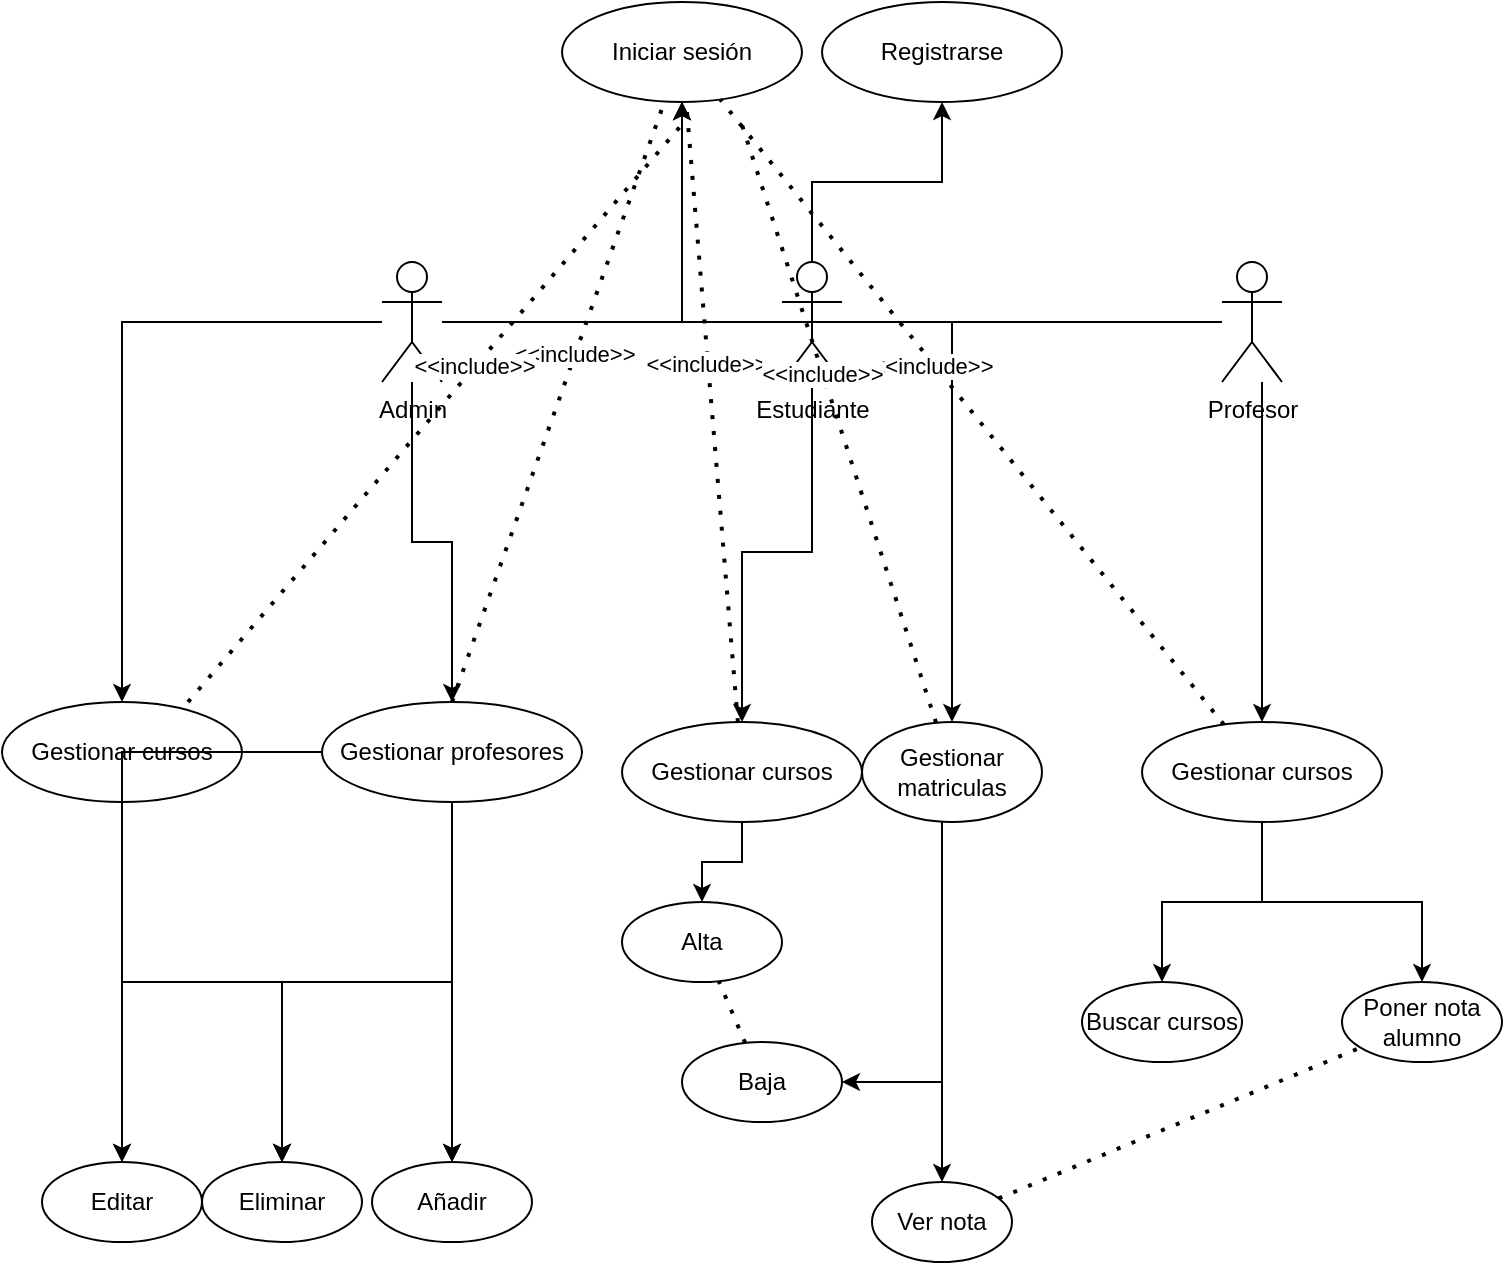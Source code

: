 <mxfile version="20.5.3" type="github">
  <diagram id="AYHsNj7UqvlPwNfMaj41" name="Pàgina-1">
    <mxGraphModel dx="767" dy="8227" grid="1" gridSize="10" guides="1" tooltips="1" connect="1" arrows="1" fold="1" page="1" pageScale="1" pageWidth="10000" pageHeight="7000" math="0" shadow="0">
      <root>
        <mxCell id="0" />
        <mxCell id="1" parent="0" />
        <mxCell id="_TnW2diXNQogOkegqYNa-44" style="edgeStyle=orthogonalEdgeStyle;rounded=0;orthogonalLoop=1;jettySize=auto;html=1;" edge="1" parent="1" source="_TnW2diXNQogOkegqYNa-1" target="_TnW2diXNQogOkegqYNa-7">
          <mxGeometry relative="1" as="geometry">
            <Array as="points">
              <mxPoint x="430" y="90" />
            </Array>
          </mxGeometry>
        </mxCell>
        <mxCell id="_TnW2diXNQogOkegqYNa-47" style="edgeStyle=orthogonalEdgeStyle;rounded=0;orthogonalLoop=1;jettySize=auto;html=1;" edge="1" parent="1" source="_TnW2diXNQogOkegqYNa-1" target="_TnW2diXNQogOkegqYNa-46">
          <mxGeometry relative="1" as="geometry" />
        </mxCell>
        <mxCell id="_TnW2diXNQogOkegqYNa-49" style="edgeStyle=orthogonalEdgeStyle;rounded=0;orthogonalLoop=1;jettySize=auto;html=1;" edge="1" parent="1" source="_TnW2diXNQogOkegqYNa-1" target="_TnW2diXNQogOkegqYNa-48">
          <mxGeometry relative="1" as="geometry" />
        </mxCell>
        <mxCell id="_TnW2diXNQogOkegqYNa-66" style="edgeStyle=orthogonalEdgeStyle;rounded=0;orthogonalLoop=1;jettySize=auto;html=1;" edge="1" parent="1" source="_TnW2diXNQogOkegqYNa-1" target="_TnW2diXNQogOkegqYNa-65">
          <mxGeometry relative="1" as="geometry" />
        </mxCell>
        <mxCell id="_TnW2diXNQogOkegqYNa-1" value="&lt;div&gt;Estudiante&lt;/div&gt;" style="shape=umlActor;verticalLabelPosition=bottom;verticalAlign=top;html=1;outlineConnect=0;" vertex="1" parent="1">
          <mxGeometry x="480" y="60" width="30" height="60" as="geometry" />
        </mxCell>
        <mxCell id="_TnW2diXNQogOkegqYNa-41" style="edgeStyle=orthogonalEdgeStyle;rounded=0;orthogonalLoop=1;jettySize=auto;html=1;" edge="1" parent="1" source="_TnW2diXNQogOkegqYNa-2" target="_TnW2diXNQogOkegqYNa-38">
          <mxGeometry relative="1" as="geometry">
            <Array as="points">
              <mxPoint x="720" y="180" />
              <mxPoint x="720" y="180" />
            </Array>
          </mxGeometry>
        </mxCell>
        <mxCell id="_TnW2diXNQogOkegqYNa-45" style="edgeStyle=orthogonalEdgeStyle;rounded=0;orthogonalLoop=1;jettySize=auto;html=1;" edge="1" parent="1" source="_TnW2diXNQogOkegqYNa-2" target="_TnW2diXNQogOkegqYNa-7">
          <mxGeometry relative="1" as="geometry" />
        </mxCell>
        <mxCell id="_TnW2diXNQogOkegqYNa-2" value="&lt;div&gt;Profesor&lt;/div&gt;" style="shape=umlActor;verticalLabelPosition=bottom;verticalAlign=top;html=1;outlineConnect=0;" vertex="1" parent="1">
          <mxGeometry x="700" y="60" width="30" height="60" as="geometry" />
        </mxCell>
        <mxCell id="_TnW2diXNQogOkegqYNa-27" style="edgeStyle=orthogonalEdgeStyle;rounded=0;orthogonalLoop=1;jettySize=auto;html=1;" edge="1" parent="1" source="_TnW2diXNQogOkegqYNa-3" target="_TnW2diXNQogOkegqYNa-11">
          <mxGeometry relative="1" as="geometry" />
        </mxCell>
        <mxCell id="_TnW2diXNQogOkegqYNa-28" style="edgeStyle=orthogonalEdgeStyle;rounded=0;orthogonalLoop=1;jettySize=auto;html=1;" edge="1" parent="1" source="_TnW2diXNQogOkegqYNa-3" target="_TnW2diXNQogOkegqYNa-14">
          <mxGeometry relative="1" as="geometry" />
        </mxCell>
        <mxCell id="_TnW2diXNQogOkegqYNa-43" style="edgeStyle=orthogonalEdgeStyle;rounded=0;orthogonalLoop=1;jettySize=auto;html=1;" edge="1" parent="1" source="_TnW2diXNQogOkegqYNa-3" target="_TnW2diXNQogOkegqYNa-7">
          <mxGeometry relative="1" as="geometry">
            <Array as="points">
              <mxPoint x="430" y="90" />
              <mxPoint x="430" y="-45" />
            </Array>
          </mxGeometry>
        </mxCell>
        <mxCell id="_TnW2diXNQogOkegqYNa-3" value="&lt;div&gt;Admin&lt;/div&gt;" style="shape=umlActor;verticalLabelPosition=bottom;verticalAlign=top;html=1;outlineConnect=0;" vertex="1" parent="1">
          <mxGeometry x="280" y="60" width="30" height="60" as="geometry" />
        </mxCell>
        <mxCell id="_TnW2diXNQogOkegqYNa-7" value="&lt;div&gt;Iniciar sesión&lt;/div&gt;" style="ellipse;whiteSpace=wrap;html=1;" vertex="1" parent="1">
          <mxGeometry x="370" y="-70" width="120" height="50" as="geometry" />
        </mxCell>
        <mxCell id="_TnW2diXNQogOkegqYNa-18" style="edgeStyle=orthogonalEdgeStyle;rounded=0;orthogonalLoop=1;jettySize=auto;html=1;" edge="1" parent="1" source="_TnW2diXNQogOkegqYNa-11" target="_TnW2diXNQogOkegqYNa-15">
          <mxGeometry relative="1" as="geometry" />
        </mxCell>
        <mxCell id="_TnW2diXNQogOkegqYNa-19" style="edgeStyle=orthogonalEdgeStyle;rounded=0;orthogonalLoop=1;jettySize=auto;html=1;startArrow=none;" edge="1" parent="1" source="_TnW2diXNQogOkegqYNa-14" target="_TnW2diXNQogOkegqYNa-16">
          <mxGeometry relative="1" as="geometry" />
        </mxCell>
        <mxCell id="_TnW2diXNQogOkegqYNa-34" style="edgeStyle=orthogonalEdgeStyle;rounded=0;orthogonalLoop=1;jettySize=auto;html=1;" edge="1" parent="1" source="_TnW2diXNQogOkegqYNa-11" target="_TnW2diXNQogOkegqYNa-32">
          <mxGeometry relative="1" as="geometry" />
        </mxCell>
        <mxCell id="_TnW2diXNQogOkegqYNa-35" style="edgeStyle=orthogonalEdgeStyle;rounded=0;orthogonalLoop=1;jettySize=auto;html=1;" edge="1" parent="1" source="_TnW2diXNQogOkegqYNa-11" target="_TnW2diXNQogOkegqYNa-16">
          <mxGeometry relative="1" as="geometry" />
        </mxCell>
        <mxCell id="_TnW2diXNQogOkegqYNa-11" value="&lt;div&gt;Gestionar cursos&lt;/div&gt;" style="ellipse;whiteSpace=wrap;html=1;" vertex="1" parent="1">
          <mxGeometry x="90" y="280" width="120" height="50" as="geometry" />
        </mxCell>
        <mxCell id="_TnW2diXNQogOkegqYNa-22" style="edgeStyle=orthogonalEdgeStyle;rounded=0;orthogonalLoop=1;jettySize=auto;html=1;" edge="1" parent="1" source="_TnW2diXNQogOkegqYNa-14" target="_TnW2diXNQogOkegqYNa-16">
          <mxGeometry relative="1" as="geometry" />
        </mxCell>
        <mxCell id="_TnW2diXNQogOkegqYNa-23" style="edgeStyle=orthogonalEdgeStyle;rounded=0;orthogonalLoop=1;jettySize=auto;html=1;" edge="1" parent="1" source="_TnW2diXNQogOkegqYNa-14" target="_TnW2diXNQogOkegqYNa-15">
          <mxGeometry relative="1" as="geometry" />
        </mxCell>
        <mxCell id="_TnW2diXNQogOkegqYNa-15" value="Editar" style="ellipse;whiteSpace=wrap;html=1;" vertex="1" parent="1">
          <mxGeometry x="110" y="510" width="80" height="40" as="geometry" />
        </mxCell>
        <mxCell id="_TnW2diXNQogOkegqYNa-16" value="Eliminar" style="ellipse;whiteSpace=wrap;html=1;" vertex="1" parent="1">
          <mxGeometry x="190" y="510" width="80" height="40" as="geometry" />
        </mxCell>
        <mxCell id="_TnW2diXNQogOkegqYNa-33" style="edgeStyle=orthogonalEdgeStyle;rounded=0;orthogonalLoop=1;jettySize=auto;html=1;" edge="1" parent="1" source="_TnW2diXNQogOkegqYNa-14" target="_TnW2diXNQogOkegqYNa-32">
          <mxGeometry relative="1" as="geometry" />
        </mxCell>
        <mxCell id="_TnW2diXNQogOkegqYNa-14" value="Gestionar profesores" style="ellipse;whiteSpace=wrap;html=1;" vertex="1" parent="1">
          <mxGeometry x="250" y="280" width="130" height="50" as="geometry" />
        </mxCell>
        <mxCell id="_TnW2diXNQogOkegqYNa-30" value="&amp;nbsp;" style="text;whiteSpace=wrap;html=1;" vertex="1" parent="1">
          <mxGeometry x="540" y="420" width="40" height="40" as="geometry" />
        </mxCell>
        <mxCell id="_TnW2diXNQogOkegqYNa-31" value="&amp;nbsp;" style="text;whiteSpace=wrap;html=1;" vertex="1" parent="1">
          <mxGeometry x="470" y="400" width="40" height="40" as="geometry" />
        </mxCell>
        <mxCell id="_TnW2diXNQogOkegqYNa-32" value="&lt;div&gt;Añadir&lt;/div&gt;" style="ellipse;whiteSpace=wrap;html=1;" vertex="1" parent="1">
          <mxGeometry x="275" y="510" width="80" height="40" as="geometry" />
        </mxCell>
        <mxCell id="_TnW2diXNQogOkegqYNa-36" value="Buscar cursos" style="ellipse;whiteSpace=wrap;html=1;" vertex="1" parent="1">
          <mxGeometry x="630" y="420" width="80" height="40" as="geometry" />
        </mxCell>
        <mxCell id="_TnW2diXNQogOkegqYNa-40" style="edgeStyle=orthogonalEdgeStyle;rounded=0;orthogonalLoop=1;jettySize=auto;html=1;" edge="1" parent="1" source="_TnW2diXNQogOkegqYNa-38" target="_TnW2diXNQogOkegqYNa-39">
          <mxGeometry relative="1" as="geometry" />
        </mxCell>
        <mxCell id="_TnW2diXNQogOkegqYNa-42" style="edgeStyle=orthogonalEdgeStyle;rounded=0;orthogonalLoop=1;jettySize=auto;html=1;" edge="1" parent="1" source="_TnW2diXNQogOkegqYNa-38" target="_TnW2diXNQogOkegqYNa-36">
          <mxGeometry relative="1" as="geometry" />
        </mxCell>
        <mxCell id="_TnW2diXNQogOkegqYNa-38" value="&lt;div&gt;Gestionar cursos&lt;/div&gt;" style="ellipse;whiteSpace=wrap;html=1;" vertex="1" parent="1">
          <mxGeometry x="660" y="290" width="120" height="50" as="geometry" />
        </mxCell>
        <mxCell id="_TnW2diXNQogOkegqYNa-39" value="Poner nota alumno" style="ellipse;whiteSpace=wrap;html=1;" vertex="1" parent="1">
          <mxGeometry x="760" y="420" width="80" height="40" as="geometry" />
        </mxCell>
        <mxCell id="_TnW2diXNQogOkegqYNa-46" value="&lt;div&gt;Registrarse&lt;/div&gt;" style="ellipse;whiteSpace=wrap;html=1;" vertex="1" parent="1">
          <mxGeometry x="500" y="-70" width="120" height="50" as="geometry" />
        </mxCell>
        <mxCell id="_TnW2diXNQogOkegqYNa-60" style="edgeStyle=orthogonalEdgeStyle;rounded=0;orthogonalLoop=1;jettySize=auto;html=1;" edge="1" parent="1" source="_TnW2diXNQogOkegqYNa-48" target="_TnW2diXNQogOkegqYNa-50">
          <mxGeometry relative="1" as="geometry" />
        </mxCell>
        <mxCell id="_TnW2diXNQogOkegqYNa-48" value="&lt;div&gt;Gestionar cursos&lt;/div&gt;" style="ellipse;whiteSpace=wrap;html=1;" vertex="1" parent="1">
          <mxGeometry x="400" y="290" width="120" height="50" as="geometry" />
        </mxCell>
        <mxCell id="_TnW2diXNQogOkegqYNa-50" value="Alta" style="ellipse;whiteSpace=wrap;html=1;" vertex="1" parent="1">
          <mxGeometry x="400" y="380" width="80" height="40" as="geometry" />
        </mxCell>
        <mxCell id="_TnW2diXNQogOkegqYNa-51" value="Baja" style="ellipse;whiteSpace=wrap;html=1;" vertex="1" parent="1">
          <mxGeometry x="430" y="450" width="80" height="40" as="geometry" />
        </mxCell>
        <mxCell id="_TnW2diXNQogOkegqYNa-52" value="" style="endArrow=none;dashed=1;html=1;dashPattern=1 3;strokeWidth=2;rounded=0;exitX=0.5;exitY=0;exitDx=0;exitDy=0;" edge="1" parent="1" source="_TnW2diXNQogOkegqYNa-14" target="_TnW2diXNQogOkegqYNa-7">
          <mxGeometry width="50" height="50" relative="1" as="geometry">
            <mxPoint x="380" y="290" as="sourcePoint" />
            <mxPoint x="430" y="240" as="targetPoint" />
          </mxGeometry>
        </mxCell>
        <mxCell id="_TnW2diXNQogOkegqYNa-53" value="&amp;lt;&amp;lt;include&amp;gt;&amp;gt;" style="edgeLabel;html=1;align=center;verticalAlign=middle;resizable=0;points=[];" vertex="1" connectable="0" parent="_TnW2diXNQogOkegqYNa-52">
          <mxGeometry x="0.156" y="1" relative="1" as="geometry">
            <mxPoint as="offset" />
          </mxGeometry>
        </mxCell>
        <mxCell id="_TnW2diXNQogOkegqYNa-54" value="" style="endArrow=none;dashed=1;html=1;dashPattern=1 3;strokeWidth=2;rounded=0;exitX=0.775;exitY=0;exitDx=0;exitDy=0;exitPerimeter=0;" edge="1" parent="1" source="_TnW2diXNQogOkegqYNa-11">
          <mxGeometry width="50" height="50" relative="1" as="geometry">
            <mxPoint x="325" y="290" as="sourcePoint" />
            <mxPoint x="431.248" y="-10.267" as="targetPoint" />
          </mxGeometry>
        </mxCell>
        <mxCell id="_TnW2diXNQogOkegqYNa-55" value="&amp;lt;&amp;lt;include&amp;gt;&amp;gt;" style="edgeLabel;html=1;align=center;verticalAlign=middle;resizable=0;points=[];" vertex="1" connectable="0" parent="_TnW2diXNQogOkegqYNa-54">
          <mxGeometry x="0.156" y="1" relative="1" as="geometry">
            <mxPoint as="offset" />
          </mxGeometry>
        </mxCell>
        <mxCell id="_TnW2diXNQogOkegqYNa-56" value="" style="endArrow=none;dashed=1;html=1;dashPattern=1 3;strokeWidth=2;rounded=0;" edge="1" parent="1" source="_TnW2diXNQogOkegqYNa-48" target="_TnW2diXNQogOkegqYNa-7">
          <mxGeometry width="50" height="50" relative="1" as="geometry">
            <mxPoint x="335" y="300" as="sourcePoint" />
            <mxPoint x="441.248" y="-0.267" as="targetPoint" />
          </mxGeometry>
        </mxCell>
        <mxCell id="_TnW2diXNQogOkegqYNa-57" value="&amp;lt;&amp;lt;include&amp;gt;&amp;gt;" style="edgeLabel;html=1;align=center;verticalAlign=middle;resizable=0;points=[];" vertex="1" connectable="0" parent="_TnW2diXNQogOkegqYNa-56">
          <mxGeometry x="0.156" y="1" relative="1" as="geometry">
            <mxPoint as="offset" />
          </mxGeometry>
        </mxCell>
        <mxCell id="_TnW2diXNQogOkegqYNa-58" value="" style="endArrow=none;dashed=1;html=1;dashPattern=1 3;strokeWidth=2;rounded=0;" edge="1" parent="1" source="_TnW2diXNQogOkegqYNa-38" target="_TnW2diXNQogOkegqYNa-7">
          <mxGeometry width="50" height="50" relative="1" as="geometry">
            <mxPoint x="345" y="310" as="sourcePoint" />
            <mxPoint x="451.248" y="9.733" as="targetPoint" />
          </mxGeometry>
        </mxCell>
        <mxCell id="_TnW2diXNQogOkegqYNa-59" value="&amp;lt;&amp;lt;include&amp;gt;&amp;gt;" style="edgeLabel;html=1;align=center;verticalAlign=middle;resizable=0;points=[];" vertex="1" connectable="0" parent="_TnW2diXNQogOkegqYNa-58">
          <mxGeometry x="0.156" y="1" relative="1" as="geometry">
            <mxPoint as="offset" />
          </mxGeometry>
        </mxCell>
        <mxCell id="_TnW2diXNQogOkegqYNa-64" value="" style="endArrow=none;dashed=1;html=1;dashPattern=1 3;strokeWidth=2;rounded=0;" edge="1" parent="1" source="_TnW2diXNQogOkegqYNa-51" target="_TnW2diXNQogOkegqYNa-50">
          <mxGeometry width="50" height="50" relative="1" as="geometry">
            <mxPoint x="410" y="380" as="sourcePoint" />
            <mxPoint x="460" y="330" as="targetPoint" />
          </mxGeometry>
        </mxCell>
        <mxCell id="_TnW2diXNQogOkegqYNa-69" style="edgeStyle=orthogonalEdgeStyle;rounded=0;orthogonalLoop=1;jettySize=auto;html=1;" edge="1" parent="1" source="_TnW2diXNQogOkegqYNa-65" target="_TnW2diXNQogOkegqYNa-51">
          <mxGeometry relative="1" as="geometry">
            <Array as="points">
              <mxPoint x="560" y="390" />
              <mxPoint x="560" y="390" />
            </Array>
          </mxGeometry>
        </mxCell>
        <mxCell id="_TnW2diXNQogOkegqYNa-71" style="edgeStyle=orthogonalEdgeStyle;rounded=0;orthogonalLoop=1;jettySize=auto;html=1;" edge="1" parent="1" source="_TnW2diXNQogOkegqYNa-65" target="_TnW2diXNQogOkegqYNa-70">
          <mxGeometry relative="1" as="geometry">
            <Array as="points">
              <mxPoint x="560" y="400" />
              <mxPoint x="560" y="400" />
            </Array>
          </mxGeometry>
        </mxCell>
        <mxCell id="_TnW2diXNQogOkegqYNa-65" value="&lt;div&gt;Gestionar&lt;/div&gt;&lt;div&gt;matriculas&lt;br&gt;&lt;/div&gt;" style="ellipse;whiteSpace=wrap;html=1;" vertex="1" parent="1">
          <mxGeometry x="520" y="290" width="90" height="50" as="geometry" />
        </mxCell>
        <mxCell id="_TnW2diXNQogOkegqYNa-67" value="" style="endArrow=none;dashed=1;html=1;dashPattern=1 3;strokeWidth=2;rounded=0;" edge="1" parent="1" source="_TnW2diXNQogOkegqYNa-65">
          <mxGeometry width="50" height="50" relative="1" as="geometry">
            <mxPoint x="710.95" y="301.294" as="sourcePoint" />
            <mxPoint x="459.092" y="-11.299" as="targetPoint" />
          </mxGeometry>
        </mxCell>
        <mxCell id="_TnW2diXNQogOkegqYNa-68" value="&amp;lt;&amp;lt;include&amp;gt;&amp;gt;" style="edgeLabel;html=1;align=center;verticalAlign=middle;resizable=0;points=[];" vertex="1" connectable="0" parent="_TnW2diXNQogOkegqYNa-67">
          <mxGeometry x="0.156" y="1" relative="1" as="geometry">
            <mxPoint as="offset" />
          </mxGeometry>
        </mxCell>
        <mxCell id="_TnW2diXNQogOkegqYNa-70" value="Ver nota" style="ellipse;whiteSpace=wrap;html=1;" vertex="1" parent="1">
          <mxGeometry x="525" y="520" width="70" height="40" as="geometry" />
        </mxCell>
        <mxCell id="_TnW2diXNQogOkegqYNa-74" value="" style="endArrow=none;dashed=1;html=1;dashPattern=1 3;strokeWidth=2;rounded=0;" edge="1" parent="1" source="_TnW2diXNQogOkegqYNa-70" target="_TnW2diXNQogOkegqYNa-39">
          <mxGeometry width="50" height="50" relative="1" as="geometry">
            <mxPoint x="720" y="590" as="sourcePoint" />
            <mxPoint x="770" y="540" as="targetPoint" />
          </mxGeometry>
        </mxCell>
      </root>
    </mxGraphModel>
  </diagram>
</mxfile>
